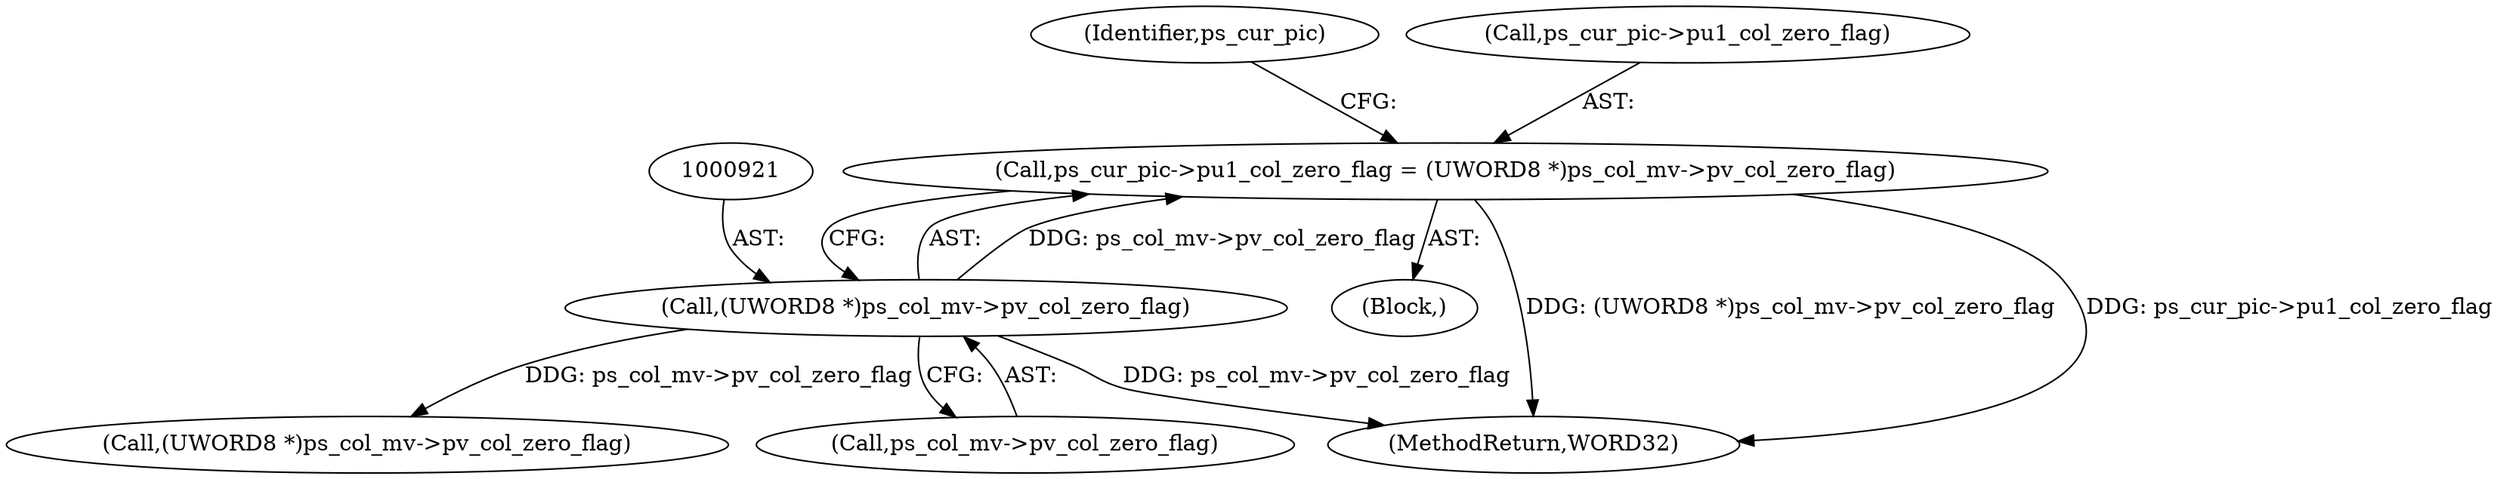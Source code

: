 digraph "0_Android_f634481e940421020e52f511c1fb34aac1db4b2f@pointer" {
"1000916" [label="(Call,ps_cur_pic->pu1_col_zero_flag = (UWORD8 *)ps_col_mv->pv_col_zero_flag)"];
"1000920" [label="(Call,(UWORD8 *)ps_col_mv->pv_col_zero_flag)"];
"1000927" [label="(Identifier,ps_cur_pic)"];
"1001133" [label="(Call,(UWORD8 *)ps_col_mv->pv_col_zero_flag)"];
"1000917" [label="(Call,ps_cur_pic->pu1_col_zero_flag)"];
"1000821" [label="(Block,)"];
"1000922" [label="(Call,ps_col_mv->pv_col_zero_flag)"];
"1000916" [label="(Call,ps_cur_pic->pu1_col_zero_flag = (UWORD8 *)ps_col_mv->pv_col_zero_flag)"];
"1002154" [label="(MethodReturn,WORD32)"];
"1000920" [label="(Call,(UWORD8 *)ps_col_mv->pv_col_zero_flag)"];
"1000916" -> "1000821"  [label="AST: "];
"1000916" -> "1000920"  [label="CFG: "];
"1000917" -> "1000916"  [label="AST: "];
"1000920" -> "1000916"  [label="AST: "];
"1000927" -> "1000916"  [label="CFG: "];
"1000916" -> "1002154"  [label="DDG: (UWORD8 *)ps_col_mv->pv_col_zero_flag"];
"1000916" -> "1002154"  [label="DDG: ps_cur_pic->pu1_col_zero_flag"];
"1000920" -> "1000916"  [label="DDG: ps_col_mv->pv_col_zero_flag"];
"1000920" -> "1000922"  [label="CFG: "];
"1000921" -> "1000920"  [label="AST: "];
"1000922" -> "1000920"  [label="AST: "];
"1000920" -> "1002154"  [label="DDG: ps_col_mv->pv_col_zero_flag"];
"1000920" -> "1001133"  [label="DDG: ps_col_mv->pv_col_zero_flag"];
}
